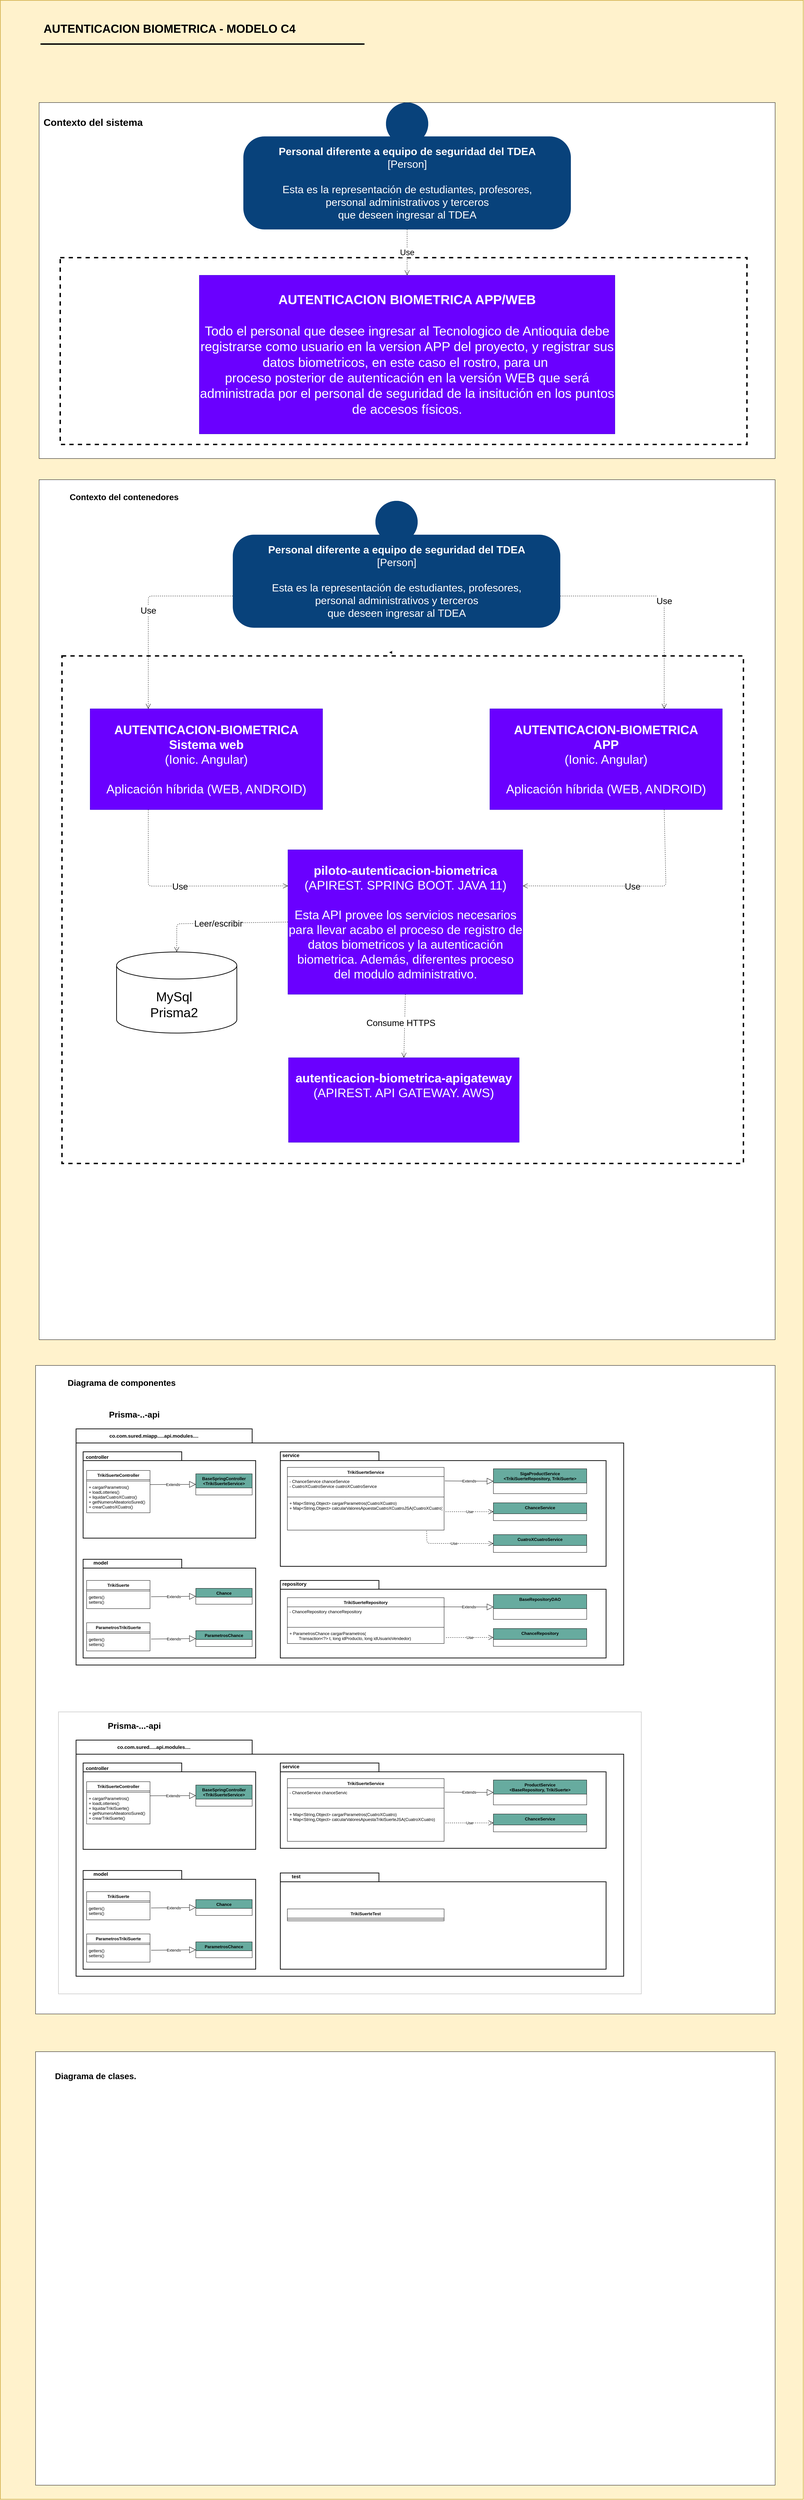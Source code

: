 <mxfile version="15.2.9" type="github">
  <diagram id="qRrHrMH-KAkJ9TPs-jhk" name="Page-1">
    <mxGraphModel dx="3720" dy="2669" grid="1" gridSize="10" guides="1" tooltips="1" connect="1" arrows="1" fold="1" page="1" pageScale="1" pageWidth="827" pageHeight="1169" math="0" shadow="0">
      <root>
        <mxCell id="0" />
        <mxCell id="1" parent="0" />
        <mxCell id="8vD22_smCyKk7x_BGVz0-1" value="" style="rounded=0;whiteSpace=wrap;html=1;fillColor=none;strokeColor=#d3d3d3;strokeWidth=2;fontSize=14;" vertex="1" parent="1">
          <mxGeometry x="-55" y="3023" width="1655" height="800" as="geometry" />
        </mxCell>
        <mxCell id="8vD22_smCyKk7x_BGVz0-2" value="" style="rounded=0;whiteSpace=wrap;html=1;fillColor=#fff2cc;strokeColor=#d6b656;strokeWidth=2;fontSize=14;" vertex="1" parent="1">
          <mxGeometry x="-220" y="-950" width="2280" height="7090" as="geometry" />
        </mxCell>
        <mxCell id="8vD22_smCyKk7x_BGVz0-3" value="" style="rounded=0;whiteSpace=wrap;html=1;" vertex="1" parent="1">
          <mxGeometry x="-110" y="-660" width="2090" height="1010" as="geometry" />
        </mxCell>
        <mxCell id="8vD22_smCyKk7x_BGVz0-4" value="Contexto del sistema" style="text;strokeColor=none;fillColor=none;html=1;fontSize=28;fontStyle=1;verticalAlign=middle;align=center;" vertex="1" parent="1">
          <mxGeometry x="-84" y="-624" width="254" height="40" as="geometry" />
        </mxCell>
        <mxCell id="8vD22_smCyKk7x_BGVz0-6" value="" style="rounded=0;whiteSpace=wrap;html=1;fillColor=none;strokeWidth=4;dashed=1;" vertex="1" parent="1">
          <mxGeometry x="-50" y="-220" width="1950" height="530" as="geometry" />
        </mxCell>
        <mxCell id="8vD22_smCyKk7x_BGVz0-7" value="&lt;div style=&quot;font-size: 37px&quot;&gt;&lt;font style=&quot;font-size: 37px&quot;&gt;&lt;b style=&quot;font-size: 37px&quot;&gt;AUTENTICACION BIOMETRICA APP/WEB&lt;br style=&quot;font-size: 37px&quot;&gt;&lt;/b&gt;&lt;/font&gt;&lt;/div&gt;&lt;div style=&quot;font-size: 37px&quot;&gt;&lt;br style=&quot;font-size: 37px&quot;&gt;&lt;/div&gt;&lt;div style=&quot;font-size: 37px&quot;&gt;Todo el personal que desee ingresar al Tecnologico de Antioquia debe registrarse como usuario en la version APP del proyecto, y registrar sus datos biometricos, en este caso el rostro, para un&amp;nbsp;&lt;/div&gt;proceso&amp;nbsp;&lt;span&gt;posterior de autenticación en la versión WEB que será administrada por el personal de seguridad de la insitución en los puntos de accesos físicos.&lt;/span&gt;" style="rounded=0;whiteSpace=wrap;html=1;fillColor=#6a00ff;strokeColor=#3700CC;fontColor=#ffffff;fontSize=37;" vertex="1" parent="1">
          <mxGeometry x="345" y="-170" width="1180" height="450" as="geometry" />
        </mxCell>
        <mxCell id="8vD22_smCyKk7x_BGVz0-8" value="Use" style="endArrow=open;endSize=12;dashed=1;html=1;exitX=0.5;exitY=1;exitDx=0;exitDy=0;entryX=0.5;entryY=0;entryDx=0;entryDy=0;exitPerimeter=0;fontSize=23;" edge="1" parent="1" source="8vD22_smCyKk7x_BGVz0-139" target="8vD22_smCyKk7x_BGVz0-7">
          <mxGeometry width="160" relative="1" as="geometry">
            <mxPoint x="805" y="-30.0" as="sourcePoint" />
            <mxPoint x="315" y="29.5" as="targetPoint" />
            <Array as="points" />
          </mxGeometry>
        </mxCell>
        <mxCell id="8vD22_smCyKk7x_BGVz0-13" value="" style="rounded=0;whiteSpace=wrap;html=1;" vertex="1" parent="1">
          <mxGeometry x="-110" y="410" width="2090" height="2440" as="geometry" />
        </mxCell>
        <mxCell id="8vD22_smCyKk7x_BGVz0-14" value="Contexto del contenedores" style="text;strokeColor=none;fillColor=none;html=1;fontSize=24;fontStyle=1;verticalAlign=middle;align=center;" vertex="1" parent="1">
          <mxGeometry x="81" y="440" width="100" height="40" as="geometry" />
        </mxCell>
        <mxCell id="8vD22_smCyKk7x_BGVz0-15" value="" style="rounded=0;whiteSpace=wrap;html=1;fillColor=none;strokeWidth=4;dashed=1;" vertex="1" parent="1">
          <mxGeometry x="-45" y="910" width="1935" height="1440" as="geometry" />
        </mxCell>
        <mxCell id="8vD22_smCyKk7x_BGVz0-16" value="&lt;div style=&quot;font-size: 35px&quot;&gt;&lt;span style=&quot;font-size: 35px&quot;&gt;&lt;b style=&quot;font-size: 35px&quot;&gt;AUTENTICACION-BIOMETRICA&lt;/b&gt;&lt;/span&gt;&lt;/div&gt;&lt;div style=&quot;font-size: 35px&quot;&gt;&lt;font style=&quot;font-size: 35px&quot;&gt;&lt;b style=&quot;font-size: 35px&quot;&gt;Sistema web&lt;br style=&quot;font-size: 35px&quot;&gt;&lt;/b&gt;&lt;/font&gt;&lt;/div&gt;&lt;div style=&quot;font-size: 35px&quot;&gt;&lt;font style=&quot;font-size: 35px&quot;&gt;&lt;span style=&quot;font-size: 35px&quot;&gt;(Ionic. Angular)&lt;/span&gt;&lt;b style=&quot;font-size: 35px&quot;&gt;&lt;br style=&quot;font-size: 35px&quot;&gt;&lt;/b&gt;&lt;/font&gt;&lt;/div&gt;&lt;div style=&quot;font-size: 35px&quot;&gt;&lt;br style=&quot;font-size: 35px&quot;&gt;&lt;/div&gt;&lt;div style=&quot;font-size: 35px&quot;&gt;Aplicación híbrida (WEB, ANDROID)&lt;/div&gt;" style="rounded=0;whiteSpace=wrap;html=1;fillColor=#6a00ff;strokeColor=#3700CC;fontColor=#ffffff;fontSize=35;" vertex="1" parent="1">
          <mxGeometry x="35" y="1060" width="660" height="286" as="geometry" />
        </mxCell>
        <mxCell id="8vD22_smCyKk7x_BGVz0-18" value="&lt;div style=&quot;font-size: 35px&quot;&gt;&lt;b&gt;piloto-autenticacion-biometrica&lt;/b&gt;&lt;/div&gt;&lt;div style=&quot;font-size: 35px&quot;&gt;&lt;font style=&quot;font-size: 35px&quot;&gt;&lt;span style=&quot;font-size: 35px&quot;&gt;(APIREST. SPRING BOOT. JAVA 11)&lt;/span&gt;&lt;b style=&quot;font-size: 35px&quot;&gt;&lt;br style=&quot;font-size: 35px&quot;&gt;&lt;/b&gt;&lt;/font&gt;&lt;/div&gt;&lt;div style=&quot;font-size: 35px&quot;&gt;&lt;br style=&quot;font-size: 35px&quot;&gt;&lt;/div&gt;&lt;div style=&quot;font-size: 35px&quot;&gt;Esta API provee los servicios necesarios para llevar acabo el proceso de registro de datos biometricos y la autenticación biometrica. Además, diferentes proceso del modulo administrativo.&lt;br style=&quot;font-size: 35px&quot;&gt;&lt;/div&gt;" style="rounded=0;whiteSpace=wrap;html=1;fillColor=#6a00ff;strokeColor=#3700CC;fontColor=#ffffff;fontSize=35;" vertex="1" parent="1">
          <mxGeometry x="596.62" y="1460" width="666.75" height="410" as="geometry" />
        </mxCell>
        <mxCell id="8vD22_smCyKk7x_BGVz0-19" value="Use" style="endArrow=open;endSize=12;dashed=1;html=1;exitX=0.25;exitY=1;exitDx=0;exitDy=0;entryX=0;entryY=0.25;entryDx=0;entryDy=0;fontSize=25;" edge="1" parent="1" source="8vD22_smCyKk7x_BGVz0-16" target="8vD22_smCyKk7x_BGVz0-18">
          <mxGeometry width="160" relative="1" as="geometry">
            <mxPoint x="330" y="1215" as="sourcePoint" />
            <mxPoint x="490" y="1215" as="targetPoint" />
            <Array as="points">
              <mxPoint x="200" y="1563" />
            </Array>
          </mxGeometry>
        </mxCell>
        <mxCell id="8vD22_smCyKk7x_BGVz0-23" value="&lt;div style=&quot;font-size: 35px;&quot;&gt;&lt;font style=&quot;font-size: 35px;&quot;&gt;&lt;b style=&quot;font-size: 35px;&quot;&gt;autenticacion-biometrica-apigateway&lt;/b&gt;&lt;/font&gt;&lt;/div&gt;&lt;div style=&quot;font-size: 35px;&quot;&gt;&lt;div style=&quot;font-size: 35px;&quot;&gt;&lt;font style=&quot;font-size: 35px;&quot;&gt;&lt;span style=&quot;font-size: 35px;&quot;&gt;(APIREST. API GATEWAY. AWS)&lt;/span&gt;&lt;b style=&quot;font-size: 35px;&quot;&gt;&lt;br style=&quot;font-size: 35px;&quot;&gt;&lt;/b&gt;&lt;/font&gt;&lt;/div&gt;&lt;/div&gt;&lt;div style=&quot;font-size: 35px;&quot;&gt;&lt;br style=&quot;font-size: 35px;&quot;&gt;&lt;/div&gt;&lt;div style=&quot;font-size: 35px;&quot;&gt;&lt;br style=&quot;font-size: 35px;&quot;&gt;&lt;/div&gt;" style="rounded=0;whiteSpace=wrap;html=1;fillColor=#6a00ff;strokeColor=#3700CC;fontColor=#ffffff;fontSize=35;" vertex="1" parent="1">
          <mxGeometry x="598.25" y="2050" width="655" height="240" as="geometry" />
        </mxCell>
        <mxCell id="8vD22_smCyKk7x_BGVz0-24" value="Consume HTTPS" style="endArrow=open;endSize=12;dashed=1;html=1;entryX=0.5;entryY=0;entryDx=0;entryDy=0;exitX=0.5;exitY=1;exitDx=0;exitDy=0;fontSize=25;" edge="1" parent="1" source="8vD22_smCyKk7x_BGVz0-18" target="8vD22_smCyKk7x_BGVz0-23">
          <mxGeometry x="-0.106" y="-11" width="160" relative="1" as="geometry">
            <mxPoint x="477.99" y="1474.04" as="sourcePoint" />
            <mxPoint x="615" y="1471.5" as="targetPoint" />
            <Array as="points" />
            <mxPoint as="offset" />
          </mxGeometry>
        </mxCell>
        <mxCell id="8vD22_smCyKk7x_BGVz0-25" value="Leer/escribir" style="endArrow=open;endSize=12;dashed=1;html=1;exitX=0;exitY=0.5;exitDx=0;exitDy=0;entryX=0.5;entryY=0;entryDx=0;entryDy=0;entryPerimeter=0;fontSize=25;" edge="1" parent="1" source="8vD22_smCyKk7x_BGVz0-18" target="8vD22_smCyKk7x_BGVz0-26">
          <mxGeometry width="160" relative="1" as="geometry">
            <mxPoint x="730.0" y="1345" as="sourcePoint" />
            <mxPoint x="655.0" y="1605" as="targetPoint" />
            <Array as="points">
              <mxPoint x="281" y="1670" />
            </Array>
          </mxGeometry>
        </mxCell>
        <mxCell id="8vD22_smCyKk7x_BGVz0-26" value="df" style="strokeWidth=2;html=1;shape=mxgraph.flowchart.database;whiteSpace=wrap;fontColor=#FFFFFF;" vertex="1" parent="1">
          <mxGeometry x="110" y="1750" width="341.5" height="230" as="geometry" />
        </mxCell>
        <mxCell id="8vD22_smCyKk7x_BGVz0-27" value="&lt;div style=&quot;font-size: 37px;&quot;&gt;&lt;font style=&quot;font-size: 37px;&quot;&gt;MySql&lt;/font&gt;&lt;/div&gt;&lt;div style=&quot;font-size: 37px;&quot;&gt;&lt;font style=&quot;font-size: 37px;&quot;&gt;Prisma2&lt;/font&gt;&lt;/div&gt;" style="text;html=1;strokeColor=none;fillColor=none;align=center;verticalAlign=middle;whiteSpace=wrap;rounded=0;fontSize=37;" vertex="1" parent="1">
          <mxGeometry x="121" y="1840" width="305" height="120" as="geometry" />
        </mxCell>
        <mxCell id="8vD22_smCyKk7x_BGVz0-30" style="edgeStyle=orthogonalEdgeStyle;rounded=0;orthogonalLoop=1;jettySize=auto;html=1;exitX=0.5;exitY=0;exitDx=0;exitDy=0;entryX=0.494;entryY=0;entryDx=0;entryDy=0;entryPerimeter=0;fontSize=19;fontColor=#000000;" edge="1" parent="1">
          <mxGeometry relative="1" as="geometry">
            <mxPoint x="893.75" y="900" as="sourcePoint" />
            <mxPoint x="884.12" y="900" as="targetPoint" />
          </mxGeometry>
        </mxCell>
        <mxCell id="8vD22_smCyKk7x_BGVz0-31" value="" style="rounded=0;whiteSpace=wrap;html=1;" vertex="1" parent="1">
          <mxGeometry x="-120" y="4870" width="2100" height="1230" as="geometry" />
        </mxCell>
        <mxCell id="8vD22_smCyKk7x_BGVz0-32" value="Diagrama de clases." style="text;strokeColor=none;fillColor=none;html=1;fontSize=24;fontStyle=1;verticalAlign=middle;align=center;" vertex="1" parent="1">
          <mxGeometry x="-70" y="4920" width="240" height="40" as="geometry" />
        </mxCell>
        <mxCell id="8vD22_smCyKk7x_BGVz0-38" value="" style="rounded=0;whiteSpace=wrap;html=1;" vertex="1" parent="1">
          <mxGeometry x="-120" y="2923" width="2100" height="1840" as="geometry" />
        </mxCell>
        <mxCell id="8vD22_smCyKk7x_BGVz0-39" value="Diagrama de componentes" style="text;strokeColor=none;fillColor=none;html=1;fontSize=24;fontStyle=1;verticalAlign=middle;align=center;" vertex="1" parent="1">
          <mxGeometry x="-55" y="2953" width="358.5" height="40" as="geometry" />
        </mxCell>
        <mxCell id="8vD22_smCyKk7x_BGVz0-40" value="Prisma-..-api" style="text;strokeColor=none;fillColor=none;html=1;fontSize=24;fontStyle=1;verticalAlign=middle;align=center;" vertex="1" parent="1">
          <mxGeometry x="-19.25" y="3043" width="358.5" height="40" as="geometry" />
        </mxCell>
        <mxCell id="8vD22_smCyKk7x_BGVz0-41" value="" style="shape=folder;tabWidth=500;tabHeight=40;tabPosition=left;strokeWidth=2;html=1;whiteSpace=wrap;align=center;" vertex="1" parent="1">
          <mxGeometry x="-5" y="3103" width="1555" height="670" as="geometry" />
        </mxCell>
        <mxCell id="8vD22_smCyKk7x_BGVz0-42" value="&lt;b&gt;&lt;font style=&quot;font-size: 14px&quot;&gt;co.com.sured.miapp.....api.modules....&lt;/font&gt;&lt;/b&gt;" style="text;html=1;strokeColor=none;fillColor=none;align=center;verticalAlign=middle;whiteSpace=wrap;rounded=0;" vertex="1" parent="1">
          <mxGeometry x="6" y="3113" width="420" height="20" as="geometry" />
        </mxCell>
        <mxCell id="8vD22_smCyKk7x_BGVz0-43" value="" style="shape=folder;tabWidth=280;tabHeight=25;tabPosition=left;strokeWidth=2;html=1;whiteSpace=wrap;align=center;" vertex="1" parent="1">
          <mxGeometry x="15" y="3168" width="490" height="245" as="geometry" />
        </mxCell>
        <mxCell id="8vD22_smCyKk7x_BGVz0-44" value="&lt;b&gt;&lt;font style=&quot;font-size: 14px&quot;&gt;controller&lt;/font&gt;&lt;/b&gt;" style="text;html=1;strokeColor=none;fillColor=none;align=center;verticalAlign=middle;whiteSpace=wrap;rounded=0;" vertex="1" parent="1">
          <mxGeometry x="35" y="3173" width="40" height="20" as="geometry" />
        </mxCell>
        <mxCell id="8vD22_smCyKk7x_BGVz0-45" value="" style="shape=folder;tabWidth=280;tabHeight=25;tabPosition=left;strokeWidth=2;html=1;whiteSpace=wrap;align=center;" vertex="1" parent="1">
          <mxGeometry x="15" y="3473" width="490" height="280" as="geometry" />
        </mxCell>
        <mxCell id="8vD22_smCyKk7x_BGVz0-46" value="&lt;b&gt;&lt;font style=&quot;font-size: 14px&quot;&gt;model&lt;/font&gt;&lt;/b&gt;" style="text;html=1;strokeColor=none;fillColor=none;align=center;verticalAlign=middle;whiteSpace=wrap;rounded=0;" vertex="1" parent="1">
          <mxGeometry x="45" y="3473" width="40" height="20" as="geometry" />
        </mxCell>
        <mxCell id="8vD22_smCyKk7x_BGVz0-47" value="" style="shape=folder;tabWidth=280;tabHeight=25;tabPosition=left;strokeWidth=2;html=1;whiteSpace=wrap;align=center;" vertex="1" parent="1">
          <mxGeometry x="575" y="3168" width="925" height="325" as="geometry" />
        </mxCell>
        <mxCell id="8vD22_smCyKk7x_BGVz0-48" value="&lt;b&gt;&lt;font style=&quot;font-size: 14px&quot;&gt;service&lt;/font&gt;&lt;/b&gt;" style="text;html=1;strokeColor=none;fillColor=none;align=center;verticalAlign=middle;whiteSpace=wrap;rounded=0;" vertex="1" parent="1">
          <mxGeometry x="585" y="3168" width="40" height="20" as="geometry" />
        </mxCell>
        <mxCell id="8vD22_smCyKk7x_BGVz0-49" value="" style="shape=folder;tabWidth=280;tabHeight=25;tabPosition=left;strokeWidth=2;html=1;whiteSpace=wrap;align=center;" vertex="1" parent="1">
          <mxGeometry x="575" y="3533" width="925" height="220" as="geometry" />
        </mxCell>
        <mxCell id="8vD22_smCyKk7x_BGVz0-50" value="&lt;b&gt;&lt;font style=&quot;font-size: 14px&quot;&gt;repository&lt;/font&gt;&lt;/b&gt;" style="text;html=1;strokeColor=none;fillColor=none;align=center;verticalAlign=middle;whiteSpace=wrap;rounded=0;" vertex="1" parent="1">
          <mxGeometry x="595" y="3533" width="40" height="20" as="geometry" />
        </mxCell>
        <mxCell id="8vD22_smCyKk7x_BGVz0-51" value="TrikiSuerteController" style="swimlane;fontStyle=1;align=center;verticalAlign=top;childLayout=stackLayout;horizontal=1;startSize=26;horizontalStack=0;resizeParent=1;resizeParentMax=0;resizeLast=0;collapsible=1;marginBottom=0;" vertex="1" parent="1">
          <mxGeometry x="25" y="3221" width="180" height="120" as="geometry" />
        </mxCell>
        <mxCell id="8vD22_smCyKk7x_BGVz0-52" value="" style="line;strokeWidth=1;fillColor=none;align=left;verticalAlign=middle;spacingTop=-1;spacingLeft=3;spacingRight=3;rotatable=0;labelPosition=right;points=[];portConstraint=eastwest;" vertex="1" parent="8vD22_smCyKk7x_BGVz0-51">
          <mxGeometry y="26" width="180" height="8" as="geometry" />
        </mxCell>
        <mxCell id="8vD22_smCyKk7x_BGVz0-53" value="+ cargarParametros()&#xa;+ loadLotteries()&#xa;+ liquidarCuatroXCuatro()&#xa;+ getNumeroAlteatorioSured()&#xa;+ crearCuatroXCuatro()" style="text;strokeColor=none;fillColor=none;align=left;verticalAlign=top;spacingLeft=4;spacingRight=4;overflow=hidden;rotatable=0;points=[[0,0.5],[1,0.5]];portConstraint=eastwest;" vertex="1" parent="8vD22_smCyKk7x_BGVz0-51">
          <mxGeometry y="34" width="180" height="86" as="geometry" />
        </mxCell>
        <mxCell id="8vD22_smCyKk7x_BGVz0-54" value="Extends" style="endArrow=block;endSize=16;endFill=0;html=1;entryX=0;entryY=0.5;entryDx=0;entryDy=0;" edge="1" parent="1" target="8vD22_smCyKk7x_BGVz0-55">
          <mxGeometry width="160" relative="1" as="geometry">
            <mxPoint x="205" y="3261" as="sourcePoint" />
            <mxPoint x="314" y="3262" as="targetPoint" />
          </mxGeometry>
        </mxCell>
        <mxCell id="8vD22_smCyKk7x_BGVz0-55" value="BaseSpringController&#xa;&lt;TrikiSuerteService&gt;" style="swimlane;fontStyle=1;align=center;verticalAlign=top;childLayout=stackLayout;horizontal=1;startSize=40;horizontalStack=0;resizeParent=1;resizeParentMax=0;resizeLast=0;collapsible=1;marginBottom=0;fillColor=#67AB9F;" vertex="1" parent="1">
          <mxGeometry x="335" y="3230.5" width="160" height="60" as="geometry" />
        </mxCell>
        <mxCell id="8vD22_smCyKk7x_BGVz0-56" value="TrikiSuerte" style="swimlane;fontStyle=1;align=center;verticalAlign=top;childLayout=stackLayout;horizontal=1;startSize=26;horizontalStack=0;resizeParent=1;resizeParentMax=0;resizeLast=0;collapsible=1;marginBottom=0;" vertex="1" parent="1">
          <mxGeometry x="25" y="3533" width="180" height="80" as="geometry" />
        </mxCell>
        <mxCell id="8vD22_smCyKk7x_BGVz0-57" value="" style="line;strokeWidth=1;fillColor=none;align=left;verticalAlign=middle;spacingTop=-1;spacingLeft=3;spacingRight=3;rotatable=0;labelPosition=right;points=[];portConstraint=eastwest;" vertex="1" parent="8vD22_smCyKk7x_BGVz0-56">
          <mxGeometry y="26" width="180" height="8" as="geometry" />
        </mxCell>
        <mxCell id="8vD22_smCyKk7x_BGVz0-58" value="getters()&#xa;setters()" style="text;strokeColor=none;fillColor=none;align=left;verticalAlign=top;spacingLeft=4;spacingRight=4;overflow=hidden;rotatable=0;points=[[0,0.5],[1,0.5]];portConstraint=eastwest;" vertex="1" parent="8vD22_smCyKk7x_BGVz0-56">
          <mxGeometry y="34" width="180" height="46" as="geometry" />
        </mxCell>
        <mxCell id="8vD22_smCyKk7x_BGVz0-59" value="Extends" style="endArrow=block;endSize=16;endFill=0;html=1;entryX=0;entryY=0.5;entryDx=0;entryDy=0;exitX=1.017;exitY=0.267;exitDx=0;exitDy=0;exitPerimeter=0;" edge="1" parent="1" source="8vD22_smCyKk7x_BGVz0-58" target="8vD22_smCyKk7x_BGVz0-60">
          <mxGeometry width="160" relative="1" as="geometry">
            <mxPoint x="227" y="3573.5" as="sourcePoint" />
            <mxPoint x="336" y="3574.5" as="targetPoint" />
          </mxGeometry>
        </mxCell>
        <mxCell id="8vD22_smCyKk7x_BGVz0-60" value="Chance" style="swimlane;fontStyle=1;align=center;verticalAlign=top;childLayout=stackLayout;horizontal=1;startSize=25;horizontalStack=0;resizeParent=1;resizeParentMax=0;resizeLast=0;collapsible=1;marginBottom=0;fillColor=#67AB9F;" vertex="1" parent="1">
          <mxGeometry x="335" y="3555.5" width="160" height="45" as="geometry" />
        </mxCell>
        <mxCell id="8vD22_smCyKk7x_BGVz0-61" value="ParametrosTrikiSuerte" style="swimlane;fontStyle=1;align=center;verticalAlign=top;childLayout=stackLayout;horizontal=1;startSize=26;horizontalStack=0;resizeParent=1;resizeParentMax=0;resizeLast=0;collapsible=1;marginBottom=0;" vertex="1" parent="1">
          <mxGeometry x="25" y="3653" width="180" height="80" as="geometry" />
        </mxCell>
        <mxCell id="8vD22_smCyKk7x_BGVz0-62" value="" style="line;strokeWidth=1;fillColor=none;align=left;verticalAlign=middle;spacingTop=-1;spacingLeft=3;spacingRight=3;rotatable=0;labelPosition=right;points=[];portConstraint=eastwest;" vertex="1" parent="8vD22_smCyKk7x_BGVz0-61">
          <mxGeometry y="26" width="180" height="8" as="geometry" />
        </mxCell>
        <mxCell id="8vD22_smCyKk7x_BGVz0-63" value="getters()&#xa;setters()" style="text;strokeColor=none;fillColor=none;align=left;verticalAlign=top;spacingLeft=4;spacingRight=4;overflow=hidden;rotatable=0;points=[[0,0.5],[1,0.5]];portConstraint=eastwest;" vertex="1" parent="8vD22_smCyKk7x_BGVz0-61">
          <mxGeometry y="34" width="180" height="46" as="geometry" />
        </mxCell>
        <mxCell id="8vD22_smCyKk7x_BGVz0-64" value="Extends" style="endArrow=block;endSize=16;endFill=0;html=1;entryX=0;entryY=0.5;entryDx=0;entryDy=0;exitX=1.017;exitY=0.267;exitDx=0;exitDy=0;exitPerimeter=0;" edge="1" parent="1" source="8vD22_smCyKk7x_BGVz0-63" target="8vD22_smCyKk7x_BGVz0-65">
          <mxGeometry width="160" relative="1" as="geometry">
            <mxPoint x="227" y="3693.5" as="sourcePoint" />
            <mxPoint x="336" y="3694.5" as="targetPoint" />
          </mxGeometry>
        </mxCell>
        <mxCell id="8vD22_smCyKk7x_BGVz0-65" value="ParametrosChance" style="swimlane;fontStyle=1;align=center;verticalAlign=top;childLayout=stackLayout;horizontal=1;startSize=25;horizontalStack=0;resizeParent=1;resizeParentMax=0;resizeLast=0;collapsible=1;marginBottom=0;fillColor=#67AB9F;" vertex="1" parent="1">
          <mxGeometry x="335" y="3675.5" width="160" height="45" as="geometry" />
        </mxCell>
        <mxCell id="8vD22_smCyKk7x_BGVz0-66" value="Extends" style="endArrow=block;endSize=16;endFill=0;html=1;entryX=0;entryY=0.5;entryDx=0;entryDy=0;exitX=1.005;exitY=0.23;exitDx=0;exitDy=0;exitPerimeter=0;" edge="1" parent="1" source="8vD22_smCyKk7x_BGVz0-69" target="8vD22_smCyKk7x_BGVz0-67">
          <mxGeometry width="160" relative="1" as="geometry">
            <mxPoint x="765" y="3253" as="sourcePoint" />
            <mxPoint x="874" y="3254" as="targetPoint" />
          </mxGeometry>
        </mxCell>
        <mxCell id="8vD22_smCyKk7x_BGVz0-67" value="SigaProductService&#xa;&lt;TrikiSuerteRepository, TrikiSuerte&gt;" style="swimlane;fontStyle=1;align=center;verticalAlign=top;childLayout=stackLayout;horizontal=1;startSize=40;horizontalStack=0;resizeParent=1;resizeParentMax=0;resizeLast=0;collapsible=1;marginBottom=0;fillColor=#67AB9F;" vertex="1" parent="1">
          <mxGeometry x="1180" y="3216.25" width="265" height="70.5" as="geometry" />
        </mxCell>
        <mxCell id="8vD22_smCyKk7x_BGVz0-68" value="TrikiSuerteService" style="swimlane;fontStyle=1;align=center;verticalAlign=top;childLayout=stackLayout;horizontal=1;startSize=26;horizontalStack=0;resizeParent=1;resizeParentMax=0;resizeLast=0;collapsible=1;marginBottom=0;fillColor=#FFFFFF;" vertex="1" parent="1">
          <mxGeometry x="595" y="3212.25" width="445" height="178" as="geometry" />
        </mxCell>
        <mxCell id="8vD22_smCyKk7x_BGVz0-69" value="- ChanceService chanceService&#xa;- CuatroXCuatroService cuatroXCuatroService" style="text;strokeColor=none;fillColor=none;align=left;verticalAlign=top;spacingLeft=4;spacingRight=4;overflow=hidden;rotatable=0;points=[[0,0.5],[1,0.5]];portConstraint=eastwest;" vertex="1" parent="8vD22_smCyKk7x_BGVz0-68">
          <mxGeometry y="26" width="445" height="54" as="geometry" />
        </mxCell>
        <mxCell id="8vD22_smCyKk7x_BGVz0-70" value="" style="line;strokeWidth=1;fillColor=none;align=left;verticalAlign=middle;spacingTop=-1;spacingLeft=3;spacingRight=3;rotatable=0;labelPosition=right;points=[];portConstraint=eastwest;" vertex="1" parent="8vD22_smCyKk7x_BGVz0-68">
          <mxGeometry y="80" width="445" height="8" as="geometry" />
        </mxCell>
        <mxCell id="8vD22_smCyKk7x_BGVz0-71" value="+ Map&lt;String,Object&gt; cargarParametros(CuatroXCuatro)&#xa;+ Map&lt;String,Object&gt; calcularValoresApuestaCuatroXCuatroJSA(CuatroXCuatro)" style="text;strokeColor=none;fillColor=none;align=left;verticalAlign=top;spacingLeft=4;spacingRight=4;overflow=hidden;rotatable=0;points=[[0,0.5],[1,0.5]];portConstraint=eastwest;" vertex="1" parent="8vD22_smCyKk7x_BGVz0-68">
          <mxGeometry y="88" width="445" height="90" as="geometry" />
        </mxCell>
        <mxCell id="8vD22_smCyKk7x_BGVz0-72" value="ChanceService" style="swimlane;fontStyle=1;align=center;verticalAlign=top;childLayout=stackLayout;horizontal=1;startSize=31;horizontalStack=0;resizeParent=1;resizeParentMax=0;resizeLast=0;collapsible=1;marginBottom=0;fillColor=#67AB9F;" vertex="1" parent="1">
          <mxGeometry x="1180" y="3312.75" width="265" height="50.5" as="geometry" />
        </mxCell>
        <mxCell id="8vD22_smCyKk7x_BGVz0-73" value="Use" style="endArrow=open;endSize=12;dashed=1;html=1;entryX=0;entryY=0.5;entryDx=0;entryDy=0;" edge="1" parent="1" target="8vD22_smCyKk7x_BGVz0-72">
          <mxGeometry width="160" relative="1" as="geometry">
            <mxPoint x="1044" y="3338" as="sourcePoint" />
            <mxPoint x="1025" y="3363" as="targetPoint" />
            <Array as="points" />
          </mxGeometry>
        </mxCell>
        <mxCell id="8vD22_smCyKk7x_BGVz0-74" value="TrikiSuerteRepository" style="swimlane;fontStyle=1;align=center;verticalAlign=top;childLayout=stackLayout;horizontal=1;startSize=26;horizontalStack=0;resizeParent=1;resizeParentMax=0;resizeLast=0;collapsible=1;marginBottom=0;fillColor=#FFFFFF;" vertex="1" parent="1">
          <mxGeometry x="595" y="3582" width="445" height="130" as="geometry" />
        </mxCell>
        <mxCell id="8vD22_smCyKk7x_BGVz0-75" value="- ChanceRepository chanceRepository" style="text;strokeColor=none;fillColor=none;align=left;verticalAlign=top;spacingLeft=4;spacingRight=4;overflow=hidden;rotatable=0;points=[[0,0.5],[1,0.5]];portConstraint=eastwest;" vertex="1" parent="8vD22_smCyKk7x_BGVz0-74">
          <mxGeometry y="26" width="445" height="54" as="geometry" />
        </mxCell>
        <mxCell id="8vD22_smCyKk7x_BGVz0-76" value="" style="line;strokeWidth=1;fillColor=none;align=left;verticalAlign=middle;spacingTop=-1;spacingLeft=3;spacingRight=3;rotatable=0;labelPosition=right;points=[];portConstraint=eastwest;" vertex="1" parent="8vD22_smCyKk7x_BGVz0-74">
          <mxGeometry y="80" width="445" height="8" as="geometry" />
        </mxCell>
        <mxCell id="8vD22_smCyKk7x_BGVz0-77" value="+ ParametrosChance cargarParametros(&#xa;        Transaction&lt;?&gt; t, long idProducto, long idUsuarioVendedor)" style="text;strokeColor=none;fillColor=none;align=left;verticalAlign=top;spacingLeft=4;spacingRight=4;overflow=hidden;rotatable=0;points=[[0,0.5],[1,0.5]];portConstraint=eastwest;" vertex="1" parent="8vD22_smCyKk7x_BGVz0-74">
          <mxGeometry y="88" width="445" height="42" as="geometry" />
        </mxCell>
        <mxCell id="8vD22_smCyKk7x_BGVz0-78" value="Extends" style="endArrow=block;endSize=16;endFill=0;html=1;entryX=0;entryY=0.5;entryDx=0;entryDy=0;exitX=1;exitY=0.5;exitDx=0;exitDy=0;" edge="1" parent="1" target="8vD22_smCyKk7x_BGVz0-79">
          <mxGeometry width="160" relative="1" as="geometry">
            <mxPoint x="1040" y="3608.0" as="sourcePoint" />
            <mxPoint x="874" y="3610.75" as="targetPoint" />
          </mxGeometry>
        </mxCell>
        <mxCell id="8vD22_smCyKk7x_BGVz0-79" value="BaseRepositoryDAO" style="swimlane;fontStyle=1;align=center;verticalAlign=top;childLayout=stackLayout;horizontal=1;startSize=40;horizontalStack=0;resizeParent=1;resizeParentMax=0;resizeLast=0;collapsible=1;marginBottom=0;fillColor=#67AB9F;" vertex="1" parent="1">
          <mxGeometry x="1180" y="3573" width="265" height="70.5" as="geometry" />
        </mxCell>
        <mxCell id="8vD22_smCyKk7x_BGVz0-80" value="ChanceRepository" style="swimlane;fontStyle=1;align=center;verticalAlign=top;childLayout=stackLayout;horizontal=1;startSize=31;horizontalStack=0;resizeParent=1;resizeParentMax=0;resizeLast=0;collapsible=1;marginBottom=0;fillColor=#67AB9F;" vertex="1" parent="1">
          <mxGeometry x="1180" y="3669.5" width="265" height="50.5" as="geometry" />
        </mxCell>
        <mxCell id="8vD22_smCyKk7x_BGVz0-81" value="Use" style="endArrow=open;endSize=12;dashed=1;html=1;exitX=1.012;exitY=0.826;exitDx=0;exitDy=0;entryX=0;entryY=0.5;entryDx=0;entryDy=0;exitPerimeter=0;" edge="1" parent="1" target="8vD22_smCyKk7x_BGVz0-80">
          <mxGeometry width="160" relative="1" as="geometry">
            <mxPoint x="1045.34" y="3695.08" as="sourcePoint" />
            <mxPoint x="1025" y="3719.75" as="targetPoint" />
            <Array as="points" />
          </mxGeometry>
        </mxCell>
        <mxCell id="8vD22_smCyKk7x_BGVz0-82" value="CuatroXCuatroService" style="swimlane;fontStyle=1;align=center;verticalAlign=top;childLayout=stackLayout;horizontal=1;startSize=31;horizontalStack=0;resizeParent=1;resizeParentMax=0;resizeLast=0;collapsible=1;marginBottom=0;fillColor=#67AB9F;" vertex="1" parent="1">
          <mxGeometry x="1180" y="3403" width="265" height="50.5" as="geometry" />
        </mxCell>
        <mxCell id="8vD22_smCyKk7x_BGVz0-83" value="Use" style="endArrow=open;endSize=12;dashed=1;html=1;exitX=0.889;exitY=1.024;exitDx=0;exitDy=0;entryX=0;entryY=0.5;entryDx=0;entryDy=0;exitPerimeter=0;" edge="1" parent="1" source="8vD22_smCyKk7x_BGVz0-71" target="8vD22_smCyKk7x_BGVz0-82">
          <mxGeometry width="160" relative="1" as="geometry">
            <mxPoint x="1055.34" y="3348.33" as="sourcePoint" />
            <mxPoint x="1035" y="3373" as="targetPoint" />
            <Array as="points">
              <mxPoint x="991" y="3428" />
            </Array>
          </mxGeometry>
        </mxCell>
        <mxCell id="8vD22_smCyKk7x_BGVz0-84" value="" style="rounded=0;whiteSpace=wrap;html=1;fillColor=none;strokeColor=#d3d3d3;strokeWidth=2;fontSize=14;" vertex="1" parent="1">
          <mxGeometry x="-55" y="3906" width="1655" height="800" as="geometry" />
        </mxCell>
        <mxCell id="8vD22_smCyKk7x_BGVz0-85" value="" style="shape=folder;tabWidth=500;tabHeight=40;tabPosition=left;strokeWidth=2;html=1;whiteSpace=wrap;align=center;" vertex="1" parent="1">
          <mxGeometry x="-5" y="3986" width="1555" height="670" as="geometry" />
        </mxCell>
        <mxCell id="8vD22_smCyKk7x_BGVz0-86" value="&lt;b&gt;&lt;font style=&quot;font-size: 14px&quot;&gt;co.com.sured.....api.modules....&lt;/font&gt;&lt;/b&gt;" style="text;html=1;strokeColor=none;fillColor=none;align=center;verticalAlign=middle;whiteSpace=wrap;rounded=0;" vertex="1" parent="1">
          <mxGeometry x="6" y="3996" width="420" height="20" as="geometry" />
        </mxCell>
        <mxCell id="8vD22_smCyKk7x_BGVz0-87" value="" style="shape=folder;tabWidth=280;tabHeight=25;tabPosition=left;strokeWidth=2;html=1;whiteSpace=wrap;align=center;" vertex="1" parent="1">
          <mxGeometry x="15" y="4051" width="490" height="245" as="geometry" />
        </mxCell>
        <mxCell id="8vD22_smCyKk7x_BGVz0-88" value="&lt;b&gt;&lt;font style=&quot;font-size: 14px&quot;&gt;controller&lt;/font&gt;&lt;/b&gt;" style="text;html=1;strokeColor=none;fillColor=none;align=center;verticalAlign=middle;whiteSpace=wrap;rounded=0;" vertex="1" parent="1">
          <mxGeometry x="35" y="4056" width="40" height="20" as="geometry" />
        </mxCell>
        <mxCell id="8vD22_smCyKk7x_BGVz0-89" value="" style="shape=folder;tabWidth=280;tabHeight=25;tabPosition=left;strokeWidth=2;html=1;whiteSpace=wrap;align=center;" vertex="1" parent="1">
          <mxGeometry x="15" y="4356" width="490" height="280" as="geometry" />
        </mxCell>
        <mxCell id="8vD22_smCyKk7x_BGVz0-90" value="&lt;b&gt;&lt;font style=&quot;font-size: 14px&quot;&gt;model&lt;/font&gt;&lt;/b&gt;" style="text;html=1;strokeColor=none;fillColor=none;align=center;verticalAlign=middle;whiteSpace=wrap;rounded=0;" vertex="1" parent="1">
          <mxGeometry x="45" y="4356" width="40" height="20" as="geometry" />
        </mxCell>
        <mxCell id="8vD22_smCyKk7x_BGVz0-91" value="" style="shape=folder;tabWidth=280;tabHeight=25;tabPosition=left;strokeWidth=2;html=1;whiteSpace=wrap;align=center;" vertex="1" parent="1">
          <mxGeometry x="575" y="4051" width="925" height="242" as="geometry" />
        </mxCell>
        <mxCell id="8vD22_smCyKk7x_BGVz0-92" value="&lt;b&gt;&lt;font style=&quot;font-size: 14px&quot;&gt;service&lt;/font&gt;&lt;/b&gt;" style="text;html=1;strokeColor=none;fillColor=none;align=center;verticalAlign=middle;whiteSpace=wrap;rounded=0;" vertex="1" parent="1">
          <mxGeometry x="585" y="4051" width="40" height="20" as="geometry" />
        </mxCell>
        <mxCell id="8vD22_smCyKk7x_BGVz0-93" value="" style="shape=folder;tabWidth=280;tabHeight=25;tabPosition=left;strokeWidth=2;html=1;whiteSpace=wrap;align=center;" vertex="1" parent="1">
          <mxGeometry x="575" y="4363" width="925" height="273" as="geometry" />
        </mxCell>
        <mxCell id="8vD22_smCyKk7x_BGVz0-94" value="&lt;b&gt;&lt;font style=&quot;font-size: 14px&quot;&gt;test&lt;/font&gt;&lt;/b&gt;" style="text;html=1;strokeColor=none;fillColor=none;align=center;verticalAlign=middle;whiteSpace=wrap;rounded=0;" vertex="1" parent="1">
          <mxGeometry x="600" y="4363" width="40" height="20" as="geometry" />
        </mxCell>
        <mxCell id="8vD22_smCyKk7x_BGVz0-95" value="TrikiSuerteController" style="swimlane;fontStyle=1;align=center;verticalAlign=top;childLayout=stackLayout;horizontal=1;startSize=26;horizontalStack=0;resizeParent=1;resizeParentMax=0;resizeLast=0;collapsible=1;marginBottom=0;" vertex="1" parent="1">
          <mxGeometry x="25" y="4104" width="180" height="120" as="geometry" />
        </mxCell>
        <mxCell id="8vD22_smCyKk7x_BGVz0-96" value="" style="line;strokeWidth=1;fillColor=none;align=left;verticalAlign=middle;spacingTop=-1;spacingLeft=3;spacingRight=3;rotatable=0;labelPosition=right;points=[];portConstraint=eastwest;" vertex="1" parent="8vD22_smCyKk7x_BGVz0-95">
          <mxGeometry y="26" width="180" height="8" as="geometry" />
        </mxCell>
        <mxCell id="8vD22_smCyKk7x_BGVz0-97" value="+ cargarParametros()&#xa;+ loadLotteries()&#xa;+ liquidarTrikiSuerte()&#xa;+ getNumeroAlteatorioSured()&#xa;+ crearTrikiSuerte()" style="text;strokeColor=none;fillColor=none;align=left;verticalAlign=top;spacingLeft=4;spacingRight=4;overflow=hidden;rotatable=0;points=[[0,0.5],[1,0.5]];portConstraint=eastwest;" vertex="1" parent="8vD22_smCyKk7x_BGVz0-95">
          <mxGeometry y="34" width="180" height="86" as="geometry" />
        </mxCell>
        <mxCell id="8vD22_smCyKk7x_BGVz0-98" value="Extends" style="endArrow=block;endSize=16;endFill=0;html=1;entryX=0;entryY=0.5;entryDx=0;entryDy=0;" edge="1" parent="1" target="8vD22_smCyKk7x_BGVz0-99">
          <mxGeometry width="160" relative="1" as="geometry">
            <mxPoint x="205" y="4144" as="sourcePoint" />
            <mxPoint x="314" y="4145" as="targetPoint" />
          </mxGeometry>
        </mxCell>
        <mxCell id="8vD22_smCyKk7x_BGVz0-99" value="BaseSpringController&#xa;&lt;TrikiSuerteService&gt;" style="swimlane;fontStyle=1;align=center;verticalAlign=top;childLayout=stackLayout;horizontal=1;startSize=40;horizontalStack=0;resizeParent=1;resizeParentMax=0;resizeLast=0;collapsible=1;marginBottom=0;fillColor=#67AB9F;" vertex="1" parent="1">
          <mxGeometry x="335" y="4113.5" width="160" height="60" as="geometry" />
        </mxCell>
        <mxCell id="8vD22_smCyKk7x_BGVz0-100" value="TrikiSuerte" style="swimlane;fontStyle=1;align=center;verticalAlign=top;childLayout=stackLayout;horizontal=1;startSize=26;horizontalStack=0;resizeParent=1;resizeParentMax=0;resizeLast=0;collapsible=1;marginBottom=0;" vertex="1" parent="1">
          <mxGeometry x="25" y="4416" width="180" height="80" as="geometry" />
        </mxCell>
        <mxCell id="8vD22_smCyKk7x_BGVz0-101" value="" style="line;strokeWidth=1;fillColor=none;align=left;verticalAlign=middle;spacingTop=-1;spacingLeft=3;spacingRight=3;rotatable=0;labelPosition=right;points=[];portConstraint=eastwest;" vertex="1" parent="8vD22_smCyKk7x_BGVz0-100">
          <mxGeometry y="26" width="180" height="8" as="geometry" />
        </mxCell>
        <mxCell id="8vD22_smCyKk7x_BGVz0-102" value="getters()&#xa;setters()" style="text;strokeColor=none;fillColor=none;align=left;verticalAlign=top;spacingLeft=4;spacingRight=4;overflow=hidden;rotatable=0;points=[[0,0.5],[1,0.5]];portConstraint=eastwest;" vertex="1" parent="8vD22_smCyKk7x_BGVz0-100">
          <mxGeometry y="34" width="180" height="46" as="geometry" />
        </mxCell>
        <mxCell id="8vD22_smCyKk7x_BGVz0-103" value="Extends" style="endArrow=block;endSize=16;endFill=0;html=1;entryX=0;entryY=0.5;entryDx=0;entryDy=0;exitX=1.017;exitY=0.267;exitDx=0;exitDy=0;exitPerimeter=0;" edge="1" parent="1" source="8vD22_smCyKk7x_BGVz0-102" target="8vD22_smCyKk7x_BGVz0-104">
          <mxGeometry width="160" relative="1" as="geometry">
            <mxPoint x="227" y="4456.5" as="sourcePoint" />
            <mxPoint x="336" y="4457.5" as="targetPoint" />
          </mxGeometry>
        </mxCell>
        <mxCell id="8vD22_smCyKk7x_BGVz0-104" value="Chance" style="swimlane;fontStyle=1;align=center;verticalAlign=top;childLayout=stackLayout;horizontal=1;startSize=25;horizontalStack=0;resizeParent=1;resizeParentMax=0;resizeLast=0;collapsible=1;marginBottom=0;fillColor=#67AB9F;" vertex="1" parent="1">
          <mxGeometry x="335" y="4438.5" width="160" height="45" as="geometry" />
        </mxCell>
        <mxCell id="8vD22_smCyKk7x_BGVz0-105" value="ParametrosTrikiSuerte" style="swimlane;fontStyle=1;align=center;verticalAlign=top;childLayout=stackLayout;horizontal=1;startSize=26;horizontalStack=0;resizeParent=1;resizeParentMax=0;resizeLast=0;collapsible=1;marginBottom=0;" vertex="1" parent="1">
          <mxGeometry x="25" y="4536" width="180" height="80" as="geometry" />
        </mxCell>
        <mxCell id="8vD22_smCyKk7x_BGVz0-106" value="" style="line;strokeWidth=1;fillColor=none;align=left;verticalAlign=middle;spacingTop=-1;spacingLeft=3;spacingRight=3;rotatable=0;labelPosition=right;points=[];portConstraint=eastwest;" vertex="1" parent="8vD22_smCyKk7x_BGVz0-105">
          <mxGeometry y="26" width="180" height="8" as="geometry" />
        </mxCell>
        <mxCell id="8vD22_smCyKk7x_BGVz0-107" value="getters()&#xa;setters()" style="text;strokeColor=none;fillColor=none;align=left;verticalAlign=top;spacingLeft=4;spacingRight=4;overflow=hidden;rotatable=0;points=[[0,0.5],[1,0.5]];portConstraint=eastwest;" vertex="1" parent="8vD22_smCyKk7x_BGVz0-105">
          <mxGeometry y="34" width="180" height="46" as="geometry" />
        </mxCell>
        <mxCell id="8vD22_smCyKk7x_BGVz0-108" value="Extends" style="endArrow=block;endSize=16;endFill=0;html=1;entryX=0;entryY=0.5;entryDx=0;entryDy=0;exitX=1.017;exitY=0.267;exitDx=0;exitDy=0;exitPerimeter=0;" edge="1" parent="1" source="8vD22_smCyKk7x_BGVz0-107" target="8vD22_smCyKk7x_BGVz0-109">
          <mxGeometry width="160" relative="1" as="geometry">
            <mxPoint x="227" y="4576.5" as="sourcePoint" />
            <mxPoint x="336" y="4577.5" as="targetPoint" />
          </mxGeometry>
        </mxCell>
        <mxCell id="8vD22_smCyKk7x_BGVz0-109" value="ParametrosChance" style="swimlane;fontStyle=1;align=center;verticalAlign=top;childLayout=stackLayout;horizontal=1;startSize=25;horizontalStack=0;resizeParent=1;resizeParentMax=0;resizeLast=0;collapsible=1;marginBottom=0;fillColor=#67AB9F;" vertex="1" parent="1">
          <mxGeometry x="335" y="4558.5" width="160" height="45" as="geometry" />
        </mxCell>
        <mxCell id="8vD22_smCyKk7x_BGVz0-110" value="Extends" style="endArrow=block;endSize=16;endFill=0;html=1;entryX=0;entryY=0.5;entryDx=0;entryDy=0;exitX=1.005;exitY=0.23;exitDx=0;exitDy=0;exitPerimeter=0;" edge="1" parent="1" source="8vD22_smCyKk7x_BGVz0-113" target="8vD22_smCyKk7x_BGVz0-111">
          <mxGeometry width="160" relative="1" as="geometry">
            <mxPoint x="765" y="4136" as="sourcePoint" />
            <mxPoint x="874" y="4137" as="targetPoint" />
          </mxGeometry>
        </mxCell>
        <mxCell id="8vD22_smCyKk7x_BGVz0-111" value="ProductService&#xa;&lt;BaseRepository, TrikiSuerte&gt;" style="swimlane;fontStyle=1;align=center;verticalAlign=top;childLayout=stackLayout;horizontal=1;startSize=40;horizontalStack=0;resizeParent=1;resizeParentMax=0;resizeLast=0;collapsible=1;marginBottom=0;fillColor=#67AB9F;" vertex="1" parent="1">
          <mxGeometry x="1180" y="4099.25" width="265" height="70.5" as="geometry" />
        </mxCell>
        <mxCell id="8vD22_smCyKk7x_BGVz0-112" value="TrikiSuerteService" style="swimlane;fontStyle=1;align=center;verticalAlign=top;childLayout=stackLayout;horizontal=1;startSize=26;horizontalStack=0;resizeParent=1;resizeParentMax=0;resizeLast=0;collapsible=1;marginBottom=0;fillColor=#FFFFFF;" vertex="1" parent="1">
          <mxGeometry x="595" y="4095.25" width="445" height="178" as="geometry" />
        </mxCell>
        <mxCell id="8vD22_smCyKk7x_BGVz0-113" value="- ChanceService chanceServic" style="text;strokeColor=none;fillColor=none;align=left;verticalAlign=top;spacingLeft=4;spacingRight=4;overflow=hidden;rotatable=0;points=[[0,0.5],[1,0.5]];portConstraint=eastwest;" vertex="1" parent="8vD22_smCyKk7x_BGVz0-112">
          <mxGeometry y="26" width="445" height="54" as="geometry" />
        </mxCell>
        <mxCell id="8vD22_smCyKk7x_BGVz0-114" value="" style="line;strokeWidth=1;fillColor=none;align=left;verticalAlign=middle;spacingTop=-1;spacingLeft=3;spacingRight=3;rotatable=0;labelPosition=right;points=[];portConstraint=eastwest;" vertex="1" parent="8vD22_smCyKk7x_BGVz0-112">
          <mxGeometry y="80" width="445" height="8" as="geometry" />
        </mxCell>
        <mxCell id="8vD22_smCyKk7x_BGVz0-115" value="+ Map&lt;String,Object&gt; cargarParametros(CuatroXCuatro)&#xa;+ Map&lt;String,Object&gt; calcularValoresApuestaTrikiSuerteJSA(CuatroXCuatro)" style="text;strokeColor=none;fillColor=none;align=left;verticalAlign=top;spacingLeft=4;spacingRight=4;overflow=hidden;rotatable=0;points=[[0,0.5],[1,0.5]];portConstraint=eastwest;" vertex="1" parent="8vD22_smCyKk7x_BGVz0-112">
          <mxGeometry y="88" width="445" height="90" as="geometry" />
        </mxCell>
        <mxCell id="8vD22_smCyKk7x_BGVz0-116" value="ChanceService" style="swimlane;fontStyle=1;align=center;verticalAlign=top;childLayout=stackLayout;horizontal=1;startSize=31;horizontalStack=0;resizeParent=1;resizeParentMax=0;resizeLast=0;collapsible=1;marginBottom=0;fillColor=#67AB9F;" vertex="1" parent="1">
          <mxGeometry x="1180" y="4195.75" width="265" height="50.5" as="geometry" />
        </mxCell>
        <mxCell id="8vD22_smCyKk7x_BGVz0-117" value="Use" style="endArrow=open;endSize=12;dashed=1;html=1;entryX=0;entryY=0.5;entryDx=0;entryDy=0;" edge="1" parent="1" target="8vD22_smCyKk7x_BGVz0-116">
          <mxGeometry width="160" relative="1" as="geometry">
            <mxPoint x="1044" y="4221" as="sourcePoint" />
            <mxPoint x="1025" y="4246" as="targetPoint" />
            <Array as="points" />
          </mxGeometry>
        </mxCell>
        <mxCell id="8vD22_smCyKk7x_BGVz0-118" value="TrikiSuerteTest" style="swimlane;fontStyle=1;align=center;verticalAlign=top;childLayout=stackLayout;horizontal=1;startSize=26;horizontalStack=0;resizeParent=1;resizeParentMax=0;resizeLast=0;collapsible=1;marginBottom=0;fillColor=#FFFFFF;" vertex="1" parent="1">
          <mxGeometry x="595" y="4465" width="445" height="34" as="geometry" />
        </mxCell>
        <mxCell id="8vD22_smCyKk7x_BGVz0-119" value="" style="line;strokeWidth=1;fillColor=none;align=left;verticalAlign=middle;spacingTop=-1;spacingLeft=3;spacingRight=3;rotatable=0;labelPosition=right;points=[];portConstraint=eastwest;" vertex="1" parent="8vD22_smCyKk7x_BGVz0-118">
          <mxGeometry y="26" width="445" height="8" as="geometry" />
        </mxCell>
        <mxCell id="8vD22_smCyKk7x_BGVz0-120" value="Prisma-...-api" style="text;strokeColor=none;fillColor=none;html=1;fontSize=24;fontStyle=1;verticalAlign=middle;align=center;" vertex="1" parent="1">
          <mxGeometry x="-19.25" y="3926" width="358.5" height="40" as="geometry" />
        </mxCell>
        <mxCell id="8vD22_smCyKk7x_BGVz0-121" value="AUTENTICACION BIOMETRICA - MODELO C4" style="text;strokeColor=none;fillColor=none;html=1;fontSize=33;fontStyle=1;verticalAlign=middle;align=center;strokeWidth=5;" vertex="1" parent="1">
          <mxGeometry x="-120" y="-890" width="759" height="40" as="geometry" />
        </mxCell>
        <mxCell id="8vD22_smCyKk7x_BGVz0-122" value="" style="line;strokeWidth=4;fillColor=none;align=left;verticalAlign=middle;spacingTop=-1;spacingLeft=3;spacingRight=3;rotatable=0;labelPosition=right;points=[];portConstraint=eastwest;fontSize=14;" vertex="1" parent="1">
          <mxGeometry x="-106" y="-830" width="920" height="8" as="geometry" />
        </mxCell>
        <mxCell id="8vD22_smCyKk7x_BGVz0-126" value="Use" style="endArrow=open;endSize=12;dashed=1;html=1;exitX=0;exitY=0.75;exitDx=0;exitDy=0;entryX=0.25;entryY=0;entryDx=0;entryDy=0;exitPerimeter=0;fontSize=25;" edge="1" parent="1" source="8vD22_smCyKk7x_BGVz0-140" target="8vD22_smCyKk7x_BGVz0-16">
          <mxGeometry width="160" relative="1" as="geometry">
            <mxPoint x="761.25" y="830.0" as="sourcePoint" />
            <mxPoint x="701.25" y="750" as="targetPoint" />
            <Array as="points">
              <mxPoint x="200" y="740" />
            </Array>
          </mxGeometry>
        </mxCell>
        <object placeholders="1" c4Name="Personal diferente a equipo de seguridad del TDEA" c4Type="Person" c4Description="Esta es la representación de estudiantes, profesores, &#xa;personal administrativos y terceros&#xa; que deseen ingresar al TDEA" label="&lt;b style=&quot;font-size: 30px;&quot;&gt;%c4Name%&lt;/b&gt;&lt;div style=&quot;font-size: 30px;&quot;&gt;[%c4Type%]&lt;/div&gt;&lt;br style=&quot;font-size: 30px;&quot;&gt;&lt;div style=&quot;font-size: 30px;&quot;&gt;%c4Description%&lt;/div&gt;" id="8vD22_smCyKk7x_BGVz0-139">
          <mxCell style="html=1;dashed=0;whitespace=wrap;fillColor=#08427b;strokeColor=none;fontColor=#ffffff;shape=mxgraph.c4.person;align=center;metaEdit=1;points=[[0.5,0,0],[1,0.5,0],[1,0.75,0],[0.75,1,0],[0.5,1,0],[0.25,1,0],[0,0.75,0],[0,0.5,0]];metaData={&quot;c4Type&quot;:{&quot;editable&quot;:false}};fontSize=30;" vertex="1" parent="1">
            <mxGeometry x="470" y="-660" width="930" height="360" as="geometry" />
          </mxCell>
        </object>
        <object placeholders="1" c4Name="Personal diferente a equipo de seguridad del TDEA" c4Type="Person" c4Description="Esta es la representación de estudiantes, profesores, &#xa;personal administrativos y terceros&#xa; que deseen ingresar al TDEA" label="&lt;b style=&quot;font-size: 30px;&quot;&gt;%c4Name%&lt;/b&gt;&lt;div style=&quot;font-size: 30px;&quot;&gt;[%c4Type%]&lt;/div&gt;&lt;br style=&quot;font-size: 30px;&quot;&gt;&lt;div style=&quot;font-size: 30px;&quot;&gt;%c4Description%&lt;/div&gt;" id="8vD22_smCyKk7x_BGVz0-140">
          <mxCell style="html=1;dashed=0;whitespace=wrap;fillColor=#08427b;strokeColor=none;fontColor=#ffffff;shape=mxgraph.c4.person;align=center;metaEdit=1;points=[[0.5,0,0],[1,0.5,0],[1,0.75,0],[0.75,1,0],[0.5,1,0],[0.25,1,0],[0,0.75,0],[0,0.5,0]];metaData={&quot;c4Type&quot;:{&quot;editable&quot;:false}};fontSize=30;" vertex="1" parent="1">
            <mxGeometry x="440" y="470" width="930" height="360" as="geometry" />
          </mxCell>
        </object>
        <mxCell id="8vD22_smCyKk7x_BGVz0-141" value="&lt;div style=&quot;font-size: 35px&quot;&gt;&lt;b&gt;AUTENTICACION-BIOMETRICA&lt;/b&gt;&lt;br&gt;&lt;/div&gt;&lt;div style=&quot;font-size: 35px&quot;&gt;&lt;font style=&quot;font-size: 35px&quot;&gt;&lt;b style=&quot;font-size: 35px&quot;&gt;APP&lt;/b&gt;&lt;/font&gt;&lt;/div&gt;&lt;div style=&quot;font-size: 35px&quot;&gt;&lt;font style=&quot;font-size: 35px&quot;&gt;&lt;span style=&quot;font-size: 35px&quot;&gt;(Ionic. Angular)&lt;/span&gt;&lt;b style=&quot;font-size: 35px&quot;&gt;&lt;br style=&quot;font-size: 35px&quot;&gt;&lt;/b&gt;&lt;/font&gt;&lt;/div&gt;&lt;div style=&quot;font-size: 35px&quot;&gt;&lt;br style=&quot;font-size: 35px&quot;&gt;&lt;/div&gt;&lt;div style=&quot;font-size: 35px&quot;&gt;Aplicación híbrida (WEB, ANDROID)&lt;/div&gt;" style="rounded=0;whiteSpace=wrap;html=1;fillColor=#6a00ff;strokeColor=#3700CC;fontColor=#ffffff;fontSize=35;" vertex="1" parent="1">
          <mxGeometry x="1170" y="1060" width="660" height="286" as="geometry" />
        </mxCell>
        <mxCell id="8vD22_smCyKk7x_BGVz0-142" value="Use" style="endArrow=open;endSize=12;dashed=1;html=1;exitX=1;exitY=0.75;exitDx=0;exitDy=0;entryX=0.75;entryY=0;entryDx=0;entryDy=0;exitPerimeter=0;fontSize=25;" edge="1" parent="1" source="8vD22_smCyKk7x_BGVz0-140" target="8vD22_smCyKk7x_BGVz0-141">
          <mxGeometry width="160" relative="1" as="geometry">
            <mxPoint x="450" y="750" as="sourcePoint" />
            <mxPoint x="210" y="1090.0" as="targetPoint" />
            <Array as="points">
              <mxPoint x="1665" y="740" />
            </Array>
          </mxGeometry>
        </mxCell>
        <mxCell id="8vD22_smCyKk7x_BGVz0-143" value="Use" style="endArrow=open;endSize=12;dashed=1;html=1;exitX=0.75;exitY=1;exitDx=0;exitDy=0;entryX=1;entryY=0.25;entryDx=0;entryDy=0;fontSize=25;" edge="1" parent="1" source="8vD22_smCyKk7x_BGVz0-141" target="8vD22_smCyKk7x_BGVz0-18">
          <mxGeometry width="160" relative="1" as="geometry">
            <mxPoint x="210.0" y="1376" as="sourcePoint" />
            <mxPoint x="606.62" y="1572.5" as="targetPoint" />
            <Array as="points">
              <mxPoint x="1670" y="1563" />
            </Array>
          </mxGeometry>
        </mxCell>
      </root>
    </mxGraphModel>
  </diagram>
</mxfile>
